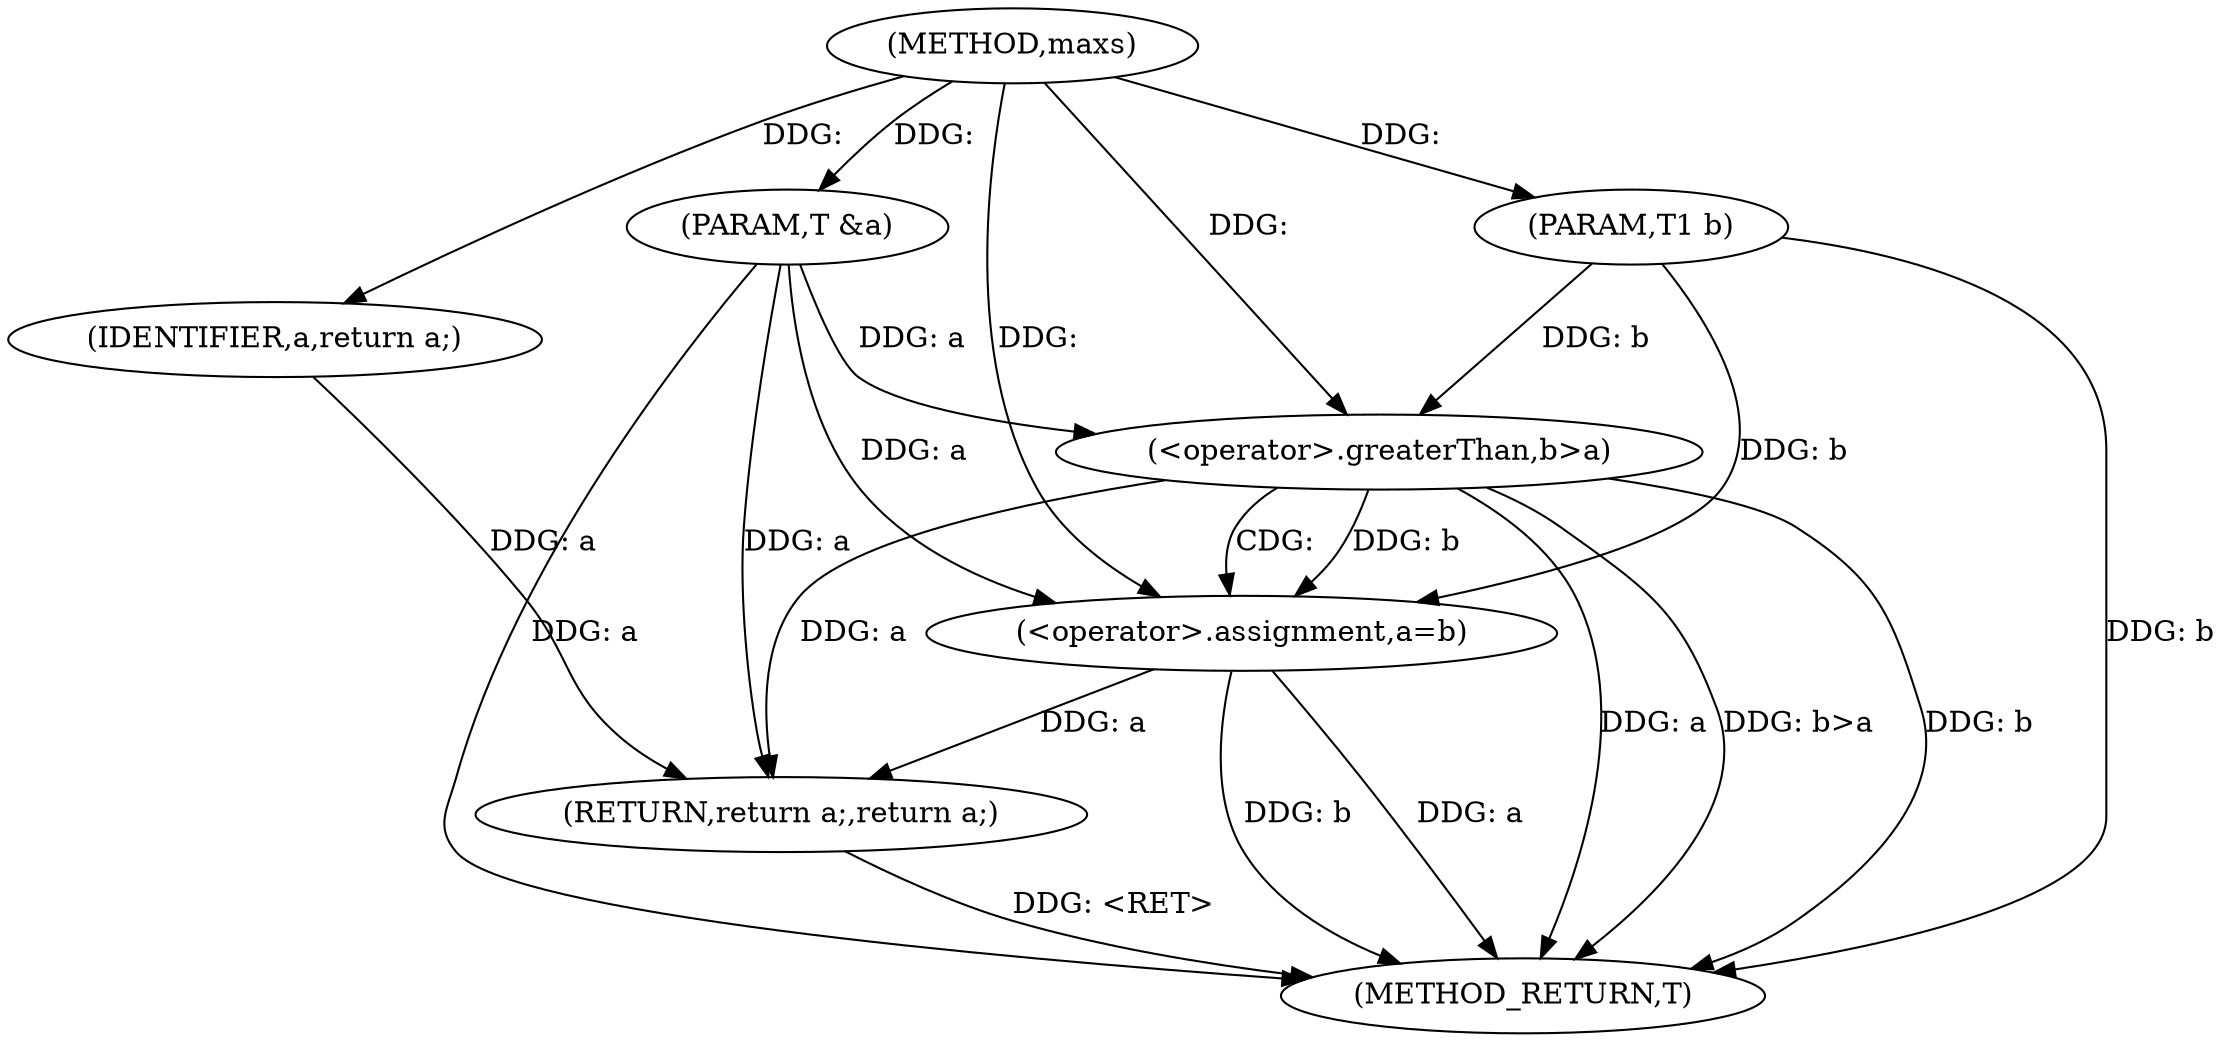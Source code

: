 digraph "maxs" {  
"1000138" [label = "(METHOD,maxs)" ]
"1000151" [label = "(METHOD_RETURN,T)" ]
"1000139" [label = "(PARAM,T &a)" ]
"1000140" [label = "(PARAM,T1 b)" ]
"1000149" [label = "(RETURN,return a;,return a;)" ]
"1000143" [label = "(<operator>.greaterThan,b>a)" ]
"1000146" [label = "(<operator>.assignment,a=b)" ]
"1000150" [label = "(IDENTIFIER,a,return a;)" ]
  "1000149" -> "1000151"  [ label = "DDG: <RET>"] 
  "1000139" -> "1000151"  [ label = "DDG: a"] 
  "1000140" -> "1000151"  [ label = "DDG: b"] 
  "1000143" -> "1000151"  [ label = "DDG: b"] 
  "1000143" -> "1000151"  [ label = "DDG: a"] 
  "1000143" -> "1000151"  [ label = "DDG: b>a"] 
  "1000146" -> "1000151"  [ label = "DDG: a"] 
  "1000146" -> "1000151"  [ label = "DDG: b"] 
  "1000138" -> "1000139"  [ label = "DDG: "] 
  "1000138" -> "1000140"  [ label = "DDG: "] 
  "1000150" -> "1000149"  [ label = "DDG: a"] 
  "1000143" -> "1000149"  [ label = "DDG: a"] 
  "1000146" -> "1000149"  [ label = "DDG: a"] 
  "1000139" -> "1000149"  [ label = "DDG: a"] 
  "1000143" -> "1000146"  [ label = "DDG: b"] 
  "1000140" -> "1000146"  [ label = "DDG: b"] 
  "1000138" -> "1000146"  [ label = "DDG: "] 
  "1000138" -> "1000150"  [ label = "DDG: "] 
  "1000140" -> "1000143"  [ label = "DDG: b"] 
  "1000138" -> "1000143"  [ label = "DDG: "] 
  "1000139" -> "1000143"  [ label = "DDG: a"] 
  "1000139" -> "1000146"  [ label = "DDG: a"] 
  "1000143" -> "1000146"  [ label = "CDG: "] 
}
